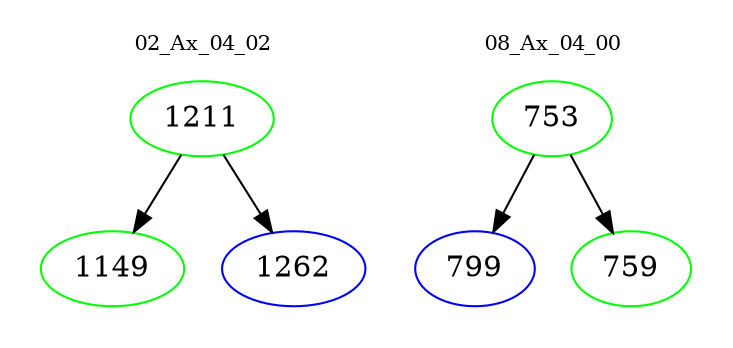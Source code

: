 digraph{
subgraph cluster_0 {
color = white
label = "02_Ax_04_02";
fontsize=10;
T0_1211 [label="1211", color="green"]
T0_1211 -> T0_1149 [color="black"]
T0_1149 [label="1149", color="green"]
T0_1211 -> T0_1262 [color="black"]
T0_1262 [label="1262", color="blue"]
}
subgraph cluster_1 {
color = white
label = "08_Ax_04_00";
fontsize=10;
T1_753 [label="753", color="green"]
T1_753 -> T1_799 [color="black"]
T1_799 [label="799", color="blue"]
T1_753 -> T1_759 [color="black"]
T1_759 [label="759", color="green"]
}
}
